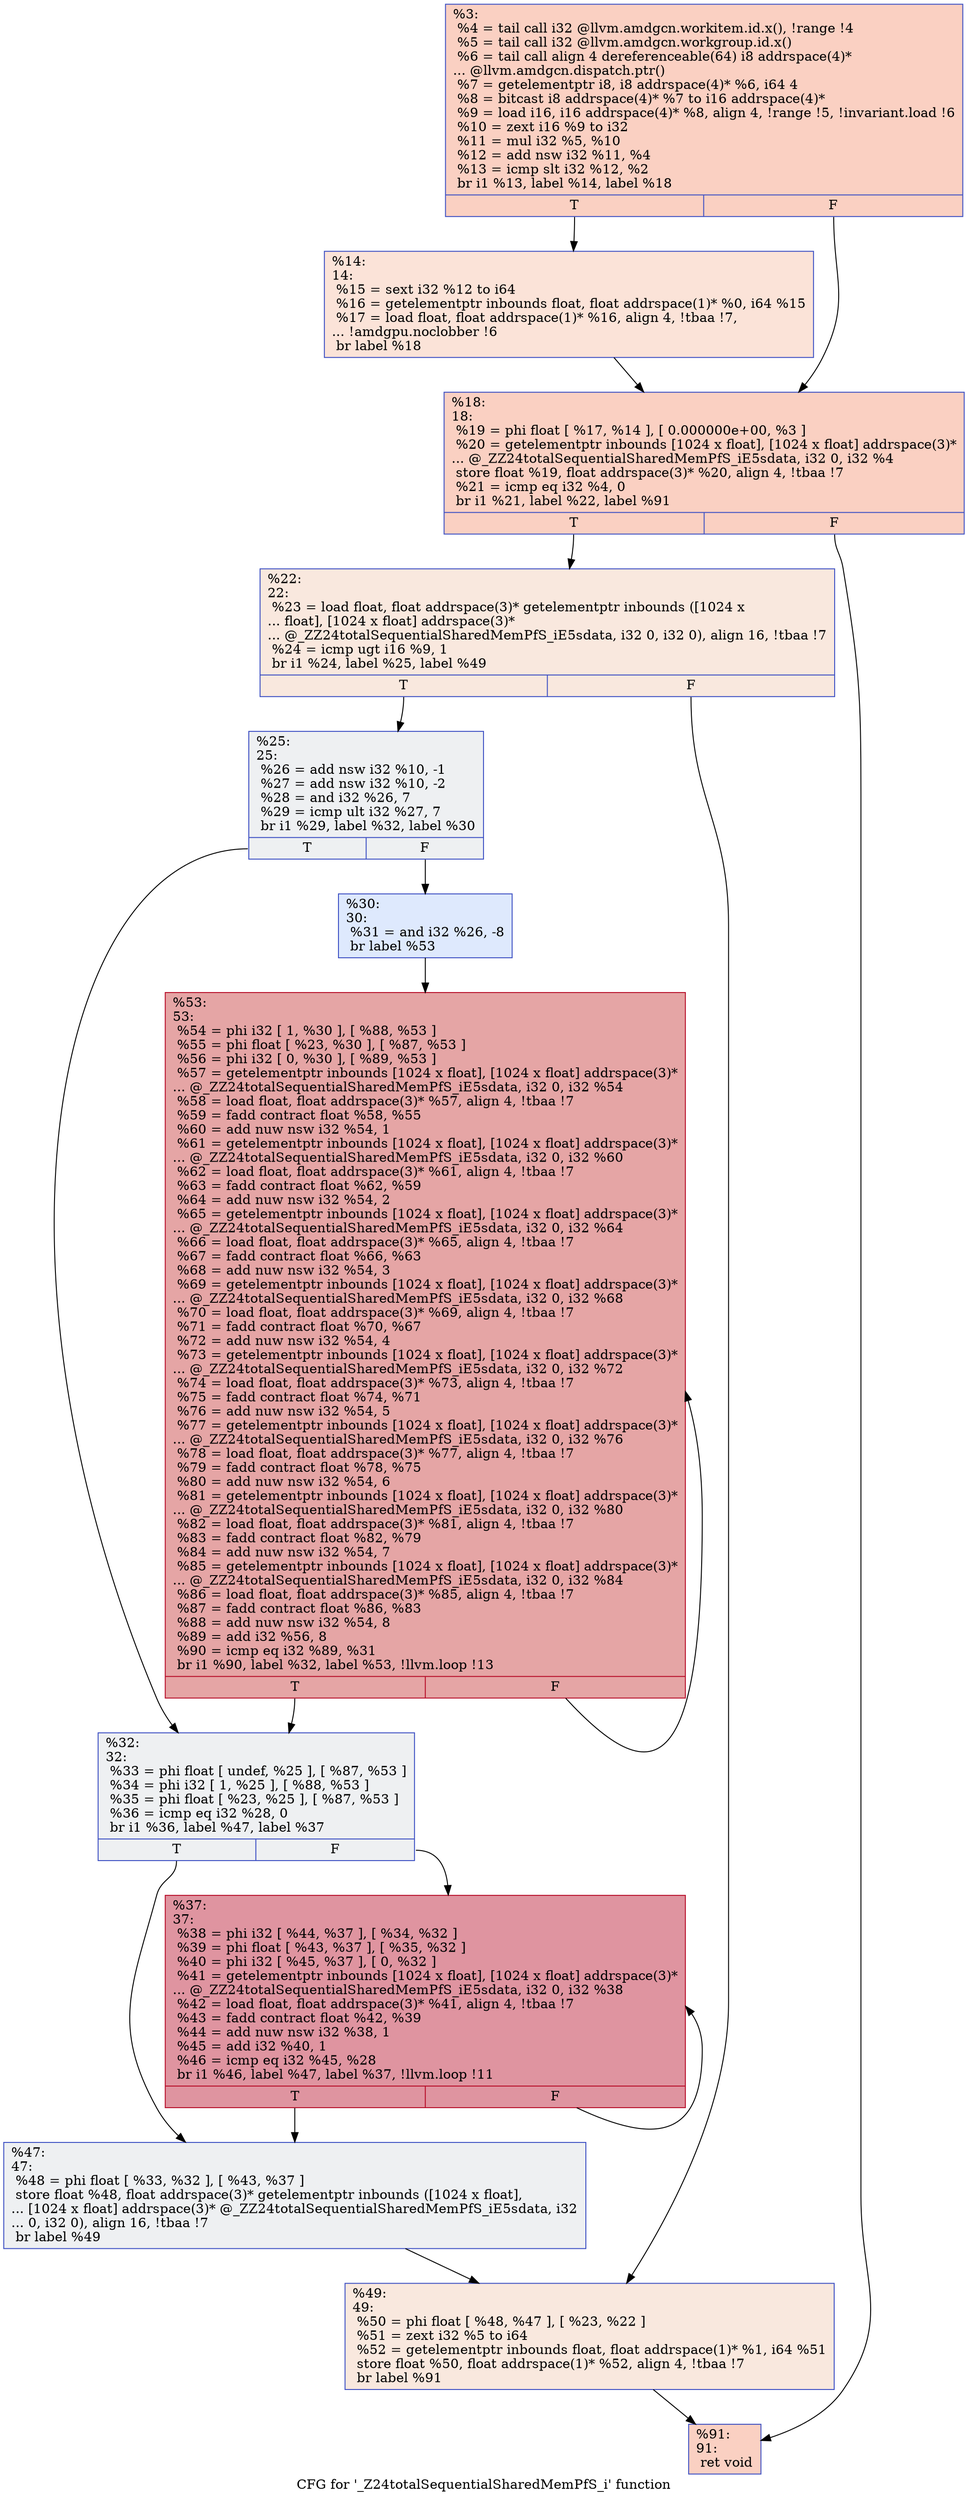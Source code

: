 digraph "CFG for '_Z24totalSequentialSharedMemPfS_i' function" {
	label="CFG for '_Z24totalSequentialSharedMemPfS_i' function";

	Node0x6379e50 [shape=record,color="#3d50c3ff", style=filled, fillcolor="#f3947570",label="{%3:\l  %4 = tail call i32 @llvm.amdgcn.workitem.id.x(), !range !4\l  %5 = tail call i32 @llvm.amdgcn.workgroup.id.x()\l  %6 = tail call align 4 dereferenceable(64) i8 addrspace(4)*\l... @llvm.amdgcn.dispatch.ptr()\l  %7 = getelementptr i8, i8 addrspace(4)* %6, i64 4\l  %8 = bitcast i8 addrspace(4)* %7 to i16 addrspace(4)*\l  %9 = load i16, i16 addrspace(4)* %8, align 4, !range !5, !invariant.load !6\l  %10 = zext i16 %9 to i32\l  %11 = mul i32 %5, %10\l  %12 = add nsw i32 %11, %4\l  %13 = icmp slt i32 %12, %2\l  br i1 %13, label %14, label %18\l|{<s0>T|<s1>F}}"];
	Node0x6379e50:s0 -> Node0x637ac20;
	Node0x6379e50:s1 -> Node0x637be20;
	Node0x637ac20 [shape=record,color="#3d50c3ff", style=filled, fillcolor="#f6bfa670",label="{%14:\l14:                                               \l  %15 = sext i32 %12 to i64\l  %16 = getelementptr inbounds float, float addrspace(1)* %0, i64 %15\l  %17 = load float, float addrspace(1)* %16, align 4, !tbaa !7,\l... !amdgpu.noclobber !6\l  br label %18\l}"];
	Node0x637ac20 -> Node0x637be20;
	Node0x637be20 [shape=record,color="#3d50c3ff", style=filled, fillcolor="#f3947570",label="{%18:\l18:                                               \l  %19 = phi float [ %17, %14 ], [ 0.000000e+00, %3 ]\l  %20 = getelementptr inbounds [1024 x float], [1024 x float] addrspace(3)*\l... @_ZZ24totalSequentialSharedMemPfS_iE5sdata, i32 0, i32 %4\l  store float %19, float addrspace(3)* %20, align 4, !tbaa !7\l  %21 = icmp eq i32 %4, 0\l  br i1 %21, label %22, label %91\l|{<s0>T|<s1>F}}"];
	Node0x637be20:s0 -> Node0x637d460;
	Node0x637be20:s1 -> Node0x637dcd0;
	Node0x637d460 [shape=record,color="#3d50c3ff", style=filled, fillcolor="#f2cab570",label="{%22:\l22:                                               \l  %23 = load float, float addrspace(3)* getelementptr inbounds ([1024 x\l... float], [1024 x float] addrspace(3)*\l... @_ZZ24totalSequentialSharedMemPfS_iE5sdata, i32 0, i32 0), align 16, !tbaa !7\l  %24 = icmp ugt i16 %9, 1\l  br i1 %24, label %25, label %49\l|{<s0>T|<s1>F}}"];
	Node0x637d460:s0 -> Node0x637de10;
	Node0x637d460:s1 -> Node0x637e230;
	Node0x637de10 [shape=record,color="#3d50c3ff", style=filled, fillcolor="#d9dce170",label="{%25:\l25:                                               \l  %26 = add nsw i32 %10, -1\l  %27 = add nsw i32 %10, -2\l  %28 = and i32 %26, 7\l  %29 = icmp ult i32 %27, 7\l  br i1 %29, label %32, label %30\l|{<s0>T|<s1>F}}"];
	Node0x637de10:s0 -> Node0x637e640;
	Node0x637de10:s1 -> Node0x637e690;
	Node0x637e690 [shape=record,color="#3d50c3ff", style=filled, fillcolor="#b5cdfa70",label="{%30:\l30:                                               \l  %31 = and i32 %26, -8\l  br label %53\l}"];
	Node0x637e690 -> Node0x637e890;
	Node0x637e640 [shape=record,color="#3d50c3ff", style=filled, fillcolor="#d9dce170",label="{%32:\l32:                                               \l  %33 = phi float [ undef, %25 ], [ %87, %53 ]\l  %34 = phi i32 [ 1, %25 ], [ %88, %53 ]\l  %35 = phi float [ %23, %25 ], [ %87, %53 ]\l  %36 = icmp eq i32 %28, 0\l  br i1 %36, label %47, label %37\l|{<s0>T|<s1>F}}"];
	Node0x637e640:s0 -> Node0x637edc0;
	Node0x637e640:s1 -> Node0x637ee50;
	Node0x637ee50 [shape=record,color="#b70d28ff", style=filled, fillcolor="#b70d2870",label="{%37:\l37:                                               \l  %38 = phi i32 [ %44, %37 ], [ %34, %32 ]\l  %39 = phi float [ %43, %37 ], [ %35, %32 ]\l  %40 = phi i32 [ %45, %37 ], [ 0, %32 ]\l  %41 = getelementptr inbounds [1024 x float], [1024 x float] addrspace(3)*\l... @_ZZ24totalSequentialSharedMemPfS_iE5sdata, i32 0, i32 %38\l  %42 = load float, float addrspace(3)* %41, align 4, !tbaa !7\l  %43 = fadd contract float %42, %39\l  %44 = add nuw nsw i32 %38, 1\l  %45 = add i32 %40, 1\l  %46 = icmp eq i32 %45, %28\l  br i1 %46, label %47, label %37, !llvm.loop !11\l|{<s0>T|<s1>F}}"];
	Node0x637ee50:s0 -> Node0x637edc0;
	Node0x637ee50:s1 -> Node0x637ee50;
	Node0x637edc0 [shape=record,color="#3d50c3ff", style=filled, fillcolor="#d9dce170",label="{%47:\l47:                                               \l  %48 = phi float [ %33, %32 ], [ %43, %37 ]\l  store float %48, float addrspace(3)* getelementptr inbounds ([1024 x float],\l... [1024 x float] addrspace(3)* @_ZZ24totalSequentialSharedMemPfS_iE5sdata, i32\l... 0, i32 0), align 16, !tbaa !7\l  br label %49\l}"];
	Node0x637edc0 -> Node0x637e230;
	Node0x637e230 [shape=record,color="#3d50c3ff", style=filled, fillcolor="#f2cab570",label="{%49:\l49:                                               \l  %50 = phi float [ %48, %47 ], [ %23, %22 ]\l  %51 = zext i32 %5 to i64\l  %52 = getelementptr inbounds float, float addrspace(1)* %1, i64 %51\l  store float %50, float addrspace(1)* %52, align 4, !tbaa !7\l  br label %91\l}"];
	Node0x637e230 -> Node0x637dcd0;
	Node0x637e890 [shape=record,color="#b70d28ff", style=filled, fillcolor="#c5333470",label="{%53:\l53:                                               \l  %54 = phi i32 [ 1, %30 ], [ %88, %53 ]\l  %55 = phi float [ %23, %30 ], [ %87, %53 ]\l  %56 = phi i32 [ 0, %30 ], [ %89, %53 ]\l  %57 = getelementptr inbounds [1024 x float], [1024 x float] addrspace(3)*\l... @_ZZ24totalSequentialSharedMemPfS_iE5sdata, i32 0, i32 %54\l  %58 = load float, float addrspace(3)* %57, align 4, !tbaa !7\l  %59 = fadd contract float %58, %55\l  %60 = add nuw nsw i32 %54, 1\l  %61 = getelementptr inbounds [1024 x float], [1024 x float] addrspace(3)*\l... @_ZZ24totalSequentialSharedMemPfS_iE5sdata, i32 0, i32 %60\l  %62 = load float, float addrspace(3)* %61, align 4, !tbaa !7\l  %63 = fadd contract float %62, %59\l  %64 = add nuw nsw i32 %54, 2\l  %65 = getelementptr inbounds [1024 x float], [1024 x float] addrspace(3)*\l... @_ZZ24totalSequentialSharedMemPfS_iE5sdata, i32 0, i32 %64\l  %66 = load float, float addrspace(3)* %65, align 4, !tbaa !7\l  %67 = fadd contract float %66, %63\l  %68 = add nuw nsw i32 %54, 3\l  %69 = getelementptr inbounds [1024 x float], [1024 x float] addrspace(3)*\l... @_ZZ24totalSequentialSharedMemPfS_iE5sdata, i32 0, i32 %68\l  %70 = load float, float addrspace(3)* %69, align 4, !tbaa !7\l  %71 = fadd contract float %70, %67\l  %72 = add nuw nsw i32 %54, 4\l  %73 = getelementptr inbounds [1024 x float], [1024 x float] addrspace(3)*\l... @_ZZ24totalSequentialSharedMemPfS_iE5sdata, i32 0, i32 %72\l  %74 = load float, float addrspace(3)* %73, align 4, !tbaa !7\l  %75 = fadd contract float %74, %71\l  %76 = add nuw nsw i32 %54, 5\l  %77 = getelementptr inbounds [1024 x float], [1024 x float] addrspace(3)*\l... @_ZZ24totalSequentialSharedMemPfS_iE5sdata, i32 0, i32 %76\l  %78 = load float, float addrspace(3)* %77, align 4, !tbaa !7\l  %79 = fadd contract float %78, %75\l  %80 = add nuw nsw i32 %54, 6\l  %81 = getelementptr inbounds [1024 x float], [1024 x float] addrspace(3)*\l... @_ZZ24totalSequentialSharedMemPfS_iE5sdata, i32 0, i32 %80\l  %82 = load float, float addrspace(3)* %81, align 4, !tbaa !7\l  %83 = fadd contract float %82, %79\l  %84 = add nuw nsw i32 %54, 7\l  %85 = getelementptr inbounds [1024 x float], [1024 x float] addrspace(3)*\l... @_ZZ24totalSequentialSharedMemPfS_iE5sdata, i32 0, i32 %84\l  %86 = load float, float addrspace(3)* %85, align 4, !tbaa !7\l  %87 = fadd contract float %86, %83\l  %88 = add nuw nsw i32 %54, 8\l  %89 = add i32 %56, 8\l  %90 = icmp eq i32 %89, %31\l  br i1 %90, label %32, label %53, !llvm.loop !13\l|{<s0>T|<s1>F}}"];
	Node0x637e890:s0 -> Node0x637e640;
	Node0x637e890:s1 -> Node0x637e890;
	Node0x637dcd0 [shape=record,color="#3d50c3ff", style=filled, fillcolor="#f3947570",label="{%91:\l91:                                               \l  ret void\l}"];
}
